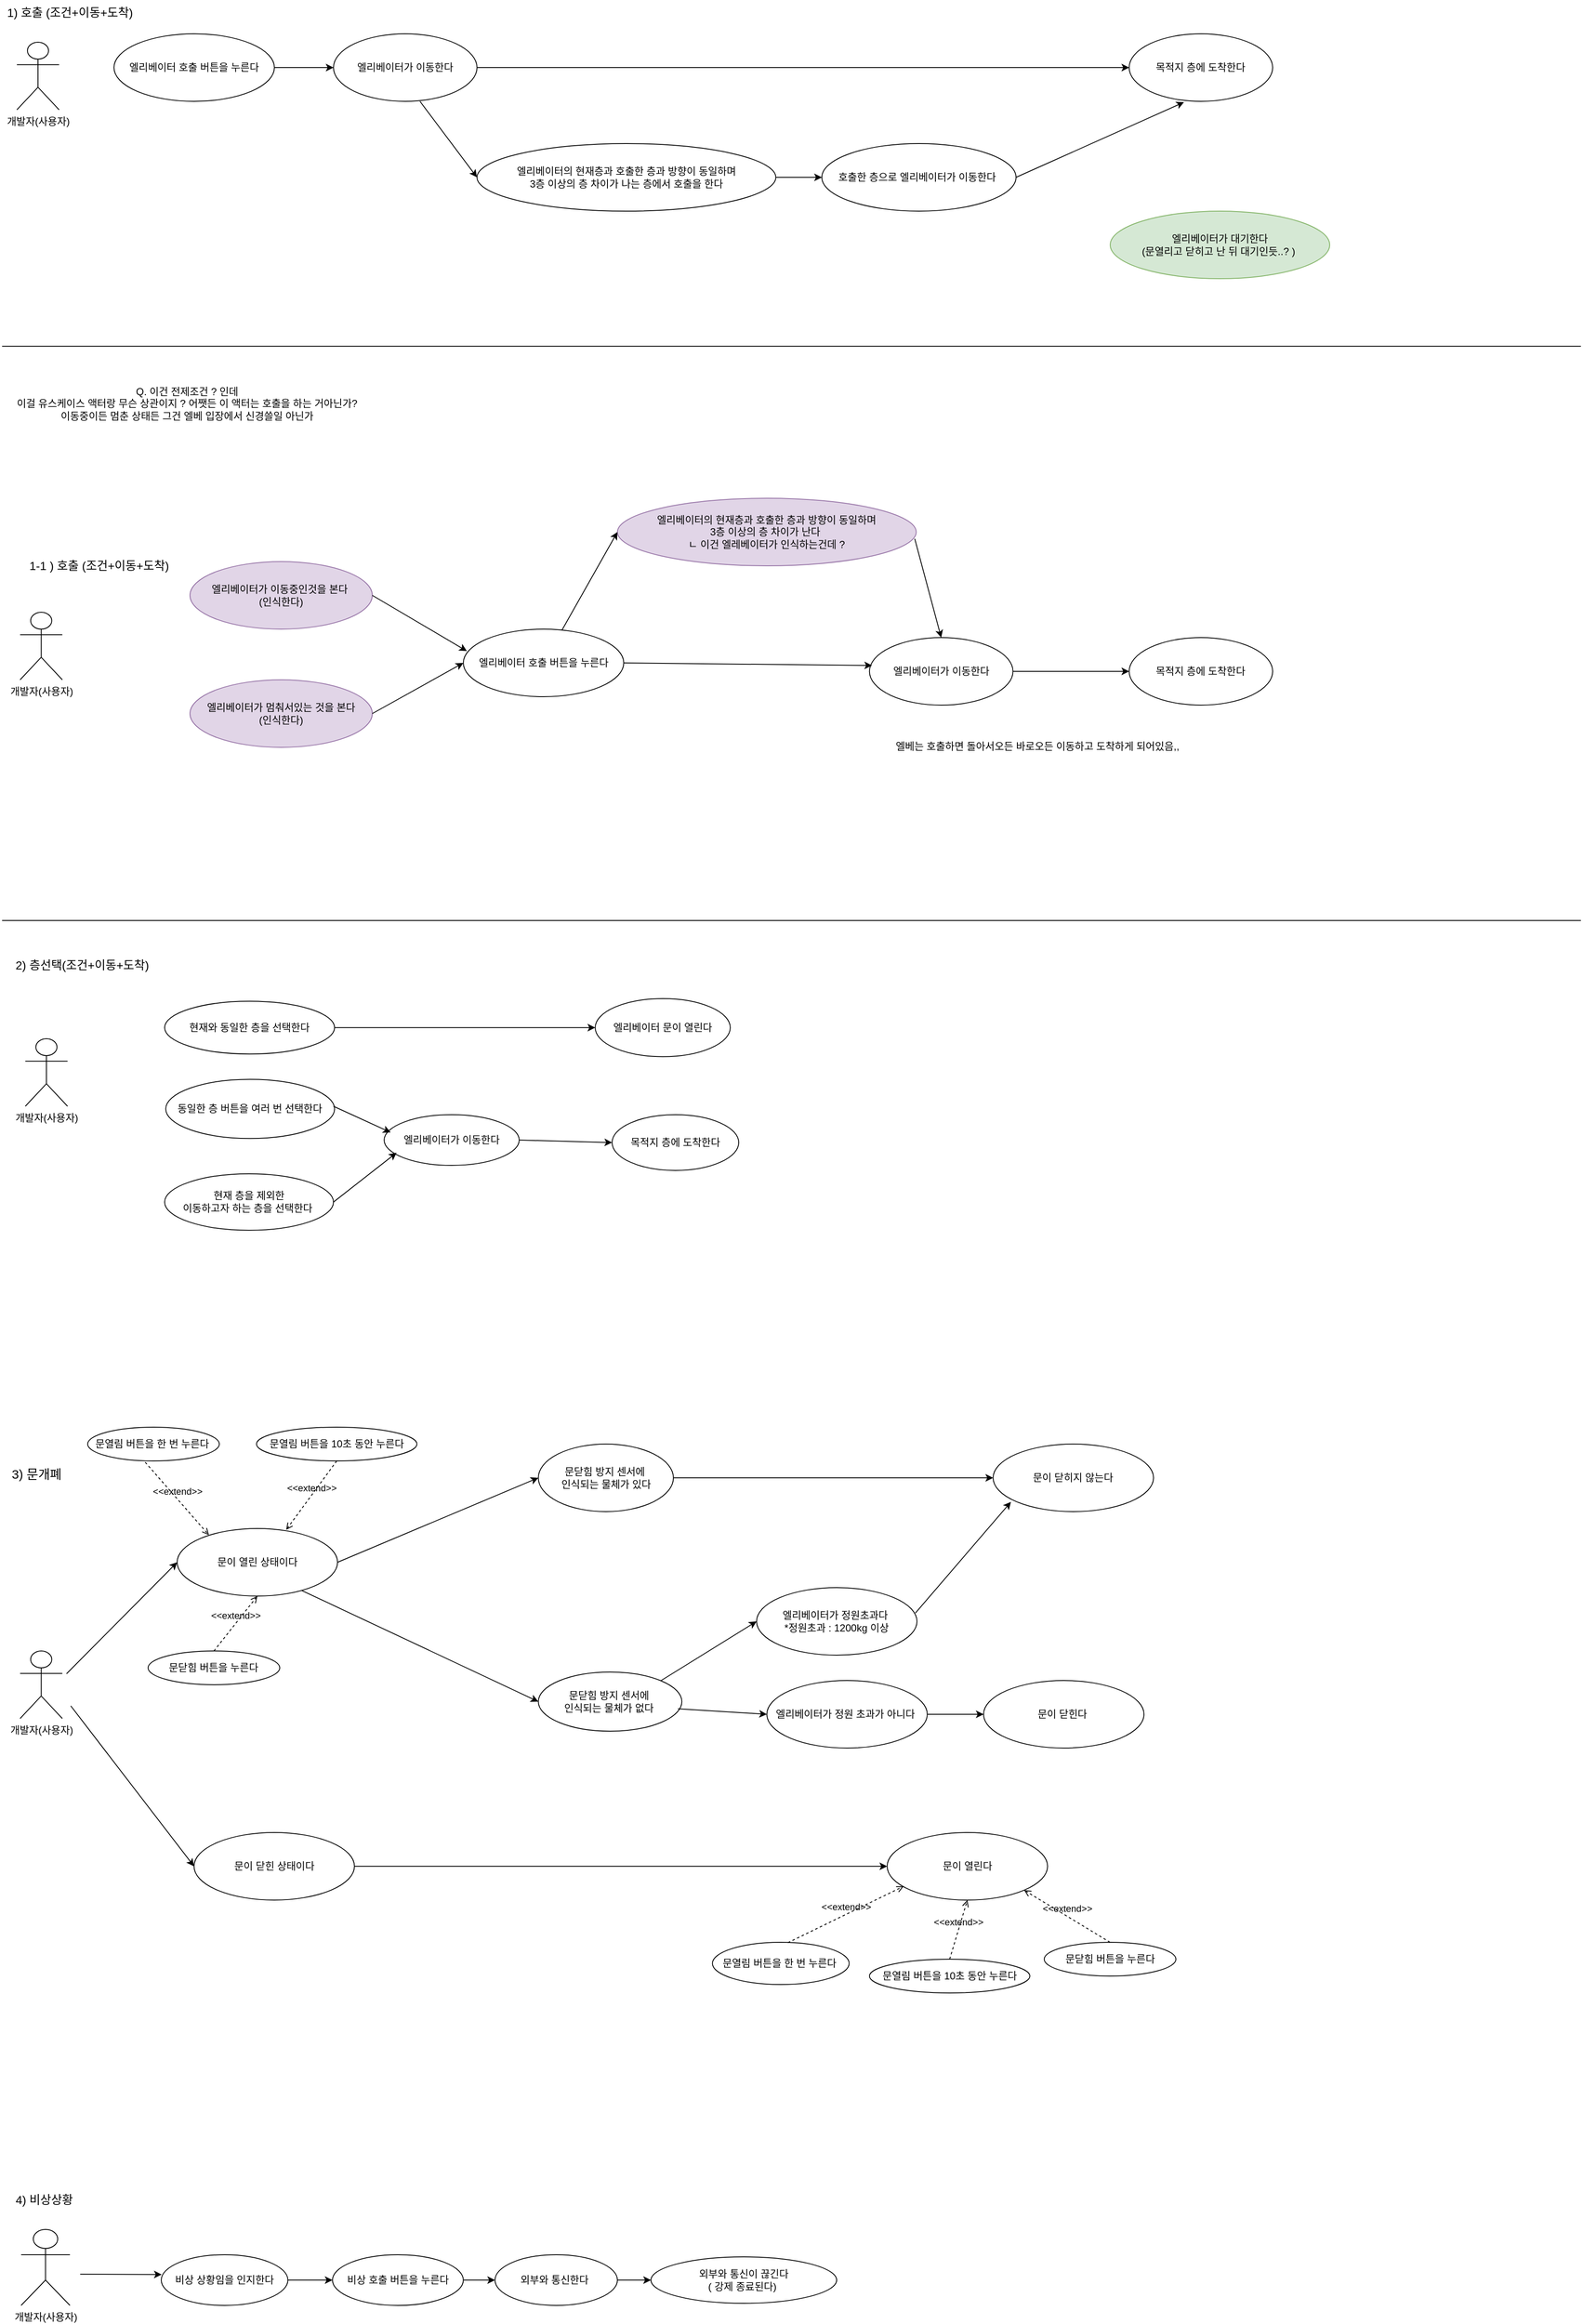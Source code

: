 <mxfile version="22.1.4" type="github" pages="2">
  <diagram name="페이지-1" id="WGsCbrwX18A5P7vnuOGX">
    <mxGraphModel dx="1434" dy="3088" grid="1" gridSize="10" guides="1" tooltips="1" connect="1" arrows="1" fold="1" page="1" pageScale="1" pageWidth="827" pageHeight="1169" math="0" shadow="0">
      <root>
        <mxCell id="0" />
        <mxCell id="1" parent="0" />
        <mxCell id="H05cbDyKLhoiTRfVVWsK-1" value="&lt;font style=&quot;font-size: 14px;&quot;&gt;1) 호출 (조건+이동+도착)&lt;/font&gt;" style="text;html=1;strokeColor=none;fillColor=none;align=center;verticalAlign=middle;whiteSpace=wrap;rounded=0;" parent="1" vertex="1">
          <mxGeometry x="7.5" y="-1810" width="160" height="30" as="geometry" />
        </mxCell>
        <mxCell id="H05cbDyKLhoiTRfVVWsK-2" value="&lt;font style=&quot;font-size: 14px;&quot;&gt;&lt;font style=&quot;&quot;&gt;2) 층선택&lt;/font&gt;(조건+이동&lt;font&gt;+도착&lt;/font&gt;)&lt;/font&gt;" style="text;html=1;strokeColor=none;fillColor=none;align=center;verticalAlign=middle;whiteSpace=wrap;rounded=0;fontColor=#000000;" parent="1" vertex="1">
          <mxGeometry x="5" y="-680" width="195" height="25" as="geometry" />
        </mxCell>
        <mxCell id="H05cbDyKLhoiTRfVVWsK-3" value="&lt;font style=&quot;font-size: 15px;&quot;&gt;3) 문개폐&lt;/font&gt;" style="text;html=1;strokeColor=none;fillColor=none;align=center;verticalAlign=middle;whiteSpace=wrap;rounded=0;" parent="1" vertex="1">
          <mxGeometry x="16.32" y="-90" width="65" height="50" as="geometry" />
        </mxCell>
        <mxCell id="H05cbDyKLhoiTRfVVWsK-4" value="&lt;font style=&quot;font-size: 14px;&quot;&gt;4) 비상상황&lt;/font&gt;" style="text;html=1;strokeColor=none;fillColor=none;align=center;verticalAlign=middle;whiteSpace=wrap;rounded=0;" parent="1" vertex="1">
          <mxGeometry x="16.32" y="780" width="82.5" height="30" as="geometry" />
        </mxCell>
        <mxCell id="H05cbDyKLhoiTRfVVWsK-5" value="개발자(사용자)" style="shape=umlActor;verticalLabelPosition=bottom;verticalAlign=top;html=1;outlineConnect=0;" parent="1" vertex="1">
          <mxGeometry x="25" y="-1760" width="50" height="80" as="geometry" />
        </mxCell>
        <mxCell id="RVkoIpVN_VnyXW2M1HyQ-8" value="" style="edgeStyle=orthogonalEdgeStyle;rounded=0;orthogonalLoop=1;jettySize=auto;html=1;" parent="1" source="H05cbDyKLhoiTRfVVWsK-6" target="H05cbDyKLhoiTRfVVWsK-55" edge="1">
          <mxGeometry relative="1" as="geometry" />
        </mxCell>
        <mxCell id="H05cbDyKLhoiTRfVVWsK-6" value="엘리베이터 호출 버튼을 누른다" style="ellipse;whiteSpace=wrap;html=1;" parent="1" vertex="1">
          <mxGeometry x="140" y="-1770" width="190" height="80" as="geometry" />
        </mxCell>
        <mxCell id="H05cbDyKLhoiTRfVVWsK-7" value="목적지 층에 도착한다" style="ellipse;whiteSpace=wrap;html=1;" parent="1" vertex="1">
          <mxGeometry x="1342.43" y="-1770" width="170" height="80" as="geometry" />
        </mxCell>
        <mxCell id="H05cbDyKLhoiTRfVVWsK-9" value="개발자(사용자)" style="shape=umlActor;verticalLabelPosition=bottom;verticalAlign=top;html=1;outlineConnect=0;" parent="1" vertex="1">
          <mxGeometry x="35" y="-580" width="50" height="80" as="geometry" />
        </mxCell>
        <mxCell id="H05cbDyKLhoiTRfVVWsK-10" value="현재 층을 제외한 &lt;br&gt;이동하고자 하는 층을 선택한다&amp;nbsp;" style="ellipse;whiteSpace=wrap;html=1;" parent="1" vertex="1">
          <mxGeometry x="200" y="-420" width="200" height="66.88" as="geometry" />
        </mxCell>
        <mxCell id="H05cbDyKLhoiTRfVVWsK-11" value="목적지 층에 도착한다" style="ellipse;whiteSpace=wrap;html=1;" parent="1" vertex="1">
          <mxGeometry x="730" y="-490" width="150" height="66" as="geometry" />
        </mxCell>
        <mxCell id="H05cbDyKLhoiTRfVVWsK-13" value="현재와 동일한 층을 선택한다" style="ellipse;whiteSpace=wrap;html=1;" parent="1" vertex="1">
          <mxGeometry x="200" y="-624.37" width="201.32" height="62.5" as="geometry" />
        </mxCell>
        <mxCell id="H05cbDyKLhoiTRfVVWsK-14" value="동일한 층 버튼을 여러 번 선택한다" style="ellipse;whiteSpace=wrap;html=1;" parent="1" vertex="1">
          <mxGeometry x="201.32" y="-531.87" width="200" height="70" as="geometry" />
        </mxCell>
        <mxCell id="H05cbDyKLhoiTRfVVWsK-15" value="개발자(사용자)" style="shape=umlActor;verticalLabelPosition=bottom;verticalAlign=top;html=1;outlineConnect=0;" parent="1" vertex="1">
          <mxGeometry x="28.82" y="145" width="50" height="80" as="geometry" />
        </mxCell>
        <mxCell id="H05cbDyKLhoiTRfVVWsK-16" value="문이 열린 상태이다" style="ellipse;whiteSpace=wrap;html=1;" parent="1" vertex="1">
          <mxGeometry x="214.82" width="190" height="80" as="geometry" />
        </mxCell>
        <mxCell id="H05cbDyKLhoiTRfVVWsK-17" value="문이 닫힌 상태이다" style="ellipse;whiteSpace=wrap;html=1;" parent="1" vertex="1">
          <mxGeometry x="234.82" y="360" width="190" height="80" as="geometry" />
        </mxCell>
        <mxCell id="H05cbDyKLhoiTRfVVWsK-18" value="문열림 버튼을 한 번 누른다&amp;nbsp;" style="ellipse;whiteSpace=wrap;html=1;" parent="1" vertex="1">
          <mxGeometry x="108.82" y="-120" width="156" height="40" as="geometry" />
        </mxCell>
        <mxCell id="H05cbDyKLhoiTRfVVWsK-19" value="문이 열린다" style="ellipse;whiteSpace=wrap;html=1;" parent="1" vertex="1">
          <mxGeometry x="1055.82" y="360" width="190" height="80" as="geometry" />
        </mxCell>
        <mxCell id="H05cbDyKLhoiTRfVVWsK-20" value="문열림 버튼을 10초 동안 누른다" style="ellipse;whiteSpace=wrap;html=1;" parent="1" vertex="1">
          <mxGeometry x="308.82" y="-120" width="190" height="40" as="geometry" />
        </mxCell>
        <mxCell id="H05cbDyKLhoiTRfVVWsK-21" value="문닫힘 버튼을 누른다" style="ellipse;whiteSpace=wrap;html=1;" parent="1" vertex="1">
          <mxGeometry x="180.39" y="145" width="156" height="40" as="geometry" />
        </mxCell>
        <mxCell id="H05cbDyKLhoiTRfVVWsK-22" value="문이 닫힌다&amp;nbsp;" style="ellipse;whiteSpace=wrap;html=1;" parent="1" vertex="1">
          <mxGeometry x="1170.0" y="180" width="190" height="80" as="geometry" />
        </mxCell>
        <mxCell id="H05cbDyKLhoiTRfVVWsK-23" value="개발자(사용자)" style="shape=umlActor;verticalLabelPosition=bottom;verticalAlign=top;html=1;outlineConnect=0;" parent="1" vertex="1">
          <mxGeometry x="30" y="830" width="57.82" height="90" as="geometry" />
        </mxCell>
        <mxCell id="RVkoIpVN_VnyXW2M1HyQ-30" value="" style="edgeStyle=orthogonalEdgeStyle;rounded=0;orthogonalLoop=1;jettySize=auto;html=1;" parent="1" source="H05cbDyKLhoiTRfVVWsK-24" target="H05cbDyKLhoiTRfVVWsK-27" edge="1">
          <mxGeometry relative="1" as="geometry" />
        </mxCell>
        <mxCell id="H05cbDyKLhoiTRfVVWsK-24" value="비상 호출 버튼을 누른다" style="ellipse;whiteSpace=wrap;html=1;" parent="1" vertex="1">
          <mxGeometry x="398.82" y="860" width="155" height="60" as="geometry" />
        </mxCell>
        <mxCell id="RVkoIpVN_VnyXW2M1HyQ-29" value="" style="edgeStyle=orthogonalEdgeStyle;rounded=0;orthogonalLoop=1;jettySize=auto;html=1;" parent="1" source="H05cbDyKLhoiTRfVVWsK-25" target="H05cbDyKLhoiTRfVVWsK-24" edge="1">
          <mxGeometry relative="1" as="geometry" />
        </mxCell>
        <mxCell id="H05cbDyKLhoiTRfVVWsK-25" value="비상 상황임을 인지한다" style="ellipse;whiteSpace=wrap;html=1;" parent="1" vertex="1">
          <mxGeometry x="196" y="860" width="150" height="60" as="geometry" />
        </mxCell>
        <mxCell id="RVkoIpVN_VnyXW2M1HyQ-31" value="" style="edgeStyle=orthogonalEdgeStyle;rounded=0;orthogonalLoop=1;jettySize=auto;html=1;" parent="1" source="H05cbDyKLhoiTRfVVWsK-27" target="H05cbDyKLhoiTRfVVWsK-28" edge="1">
          <mxGeometry relative="1" as="geometry" />
        </mxCell>
        <mxCell id="H05cbDyKLhoiTRfVVWsK-27" value="외부와 통신한다&amp;nbsp;" style="ellipse;whiteSpace=wrap;html=1;" parent="1" vertex="1">
          <mxGeometry x="591.32" y="860" width="145" height="60" as="geometry" />
        </mxCell>
        <mxCell id="H05cbDyKLhoiTRfVVWsK-28" value="외부와 통신이 끊긴다&lt;br&gt;( 강제 종료된다)&amp;nbsp;" style="ellipse;whiteSpace=wrap;html=1;" parent="1" vertex="1">
          <mxGeometry x="776.02" y="862.5" width="220" height="55" as="geometry" />
        </mxCell>
        <mxCell id="H05cbDyKLhoiTRfVVWsK-31" value="엘리베이터가 정원 초과가 아니다&amp;nbsp;" style="ellipse;whiteSpace=wrap;html=1;" parent="1" vertex="1">
          <mxGeometry x="913.32" y="180" width="190" height="80" as="geometry" />
        </mxCell>
        <mxCell id="H05cbDyKLhoiTRfVVWsK-32" value="엘리베이터가 정원초과다&amp;nbsp;&lt;br&gt;*정원초과 : 1200kg 이상" style="ellipse;whiteSpace=wrap;html=1;" parent="1" vertex="1">
          <mxGeometry x="901.14" y="70" width="190" height="80" as="geometry" />
        </mxCell>
        <mxCell id="H05cbDyKLhoiTRfVVWsK-33" value="문닫힘 방지 센서에&amp;nbsp;&lt;br&gt;인식되는 물체가 있다" style="ellipse;whiteSpace=wrap;html=1;" parent="1" vertex="1">
          <mxGeometry x="642.64" y="-100" width="160" height="80" as="geometry" />
        </mxCell>
        <mxCell id="H05cbDyKLhoiTRfVVWsK-34" value="문닫힘 방지 센서에&amp;nbsp;&lt;br&gt;인식되는 물체가 없다&amp;nbsp;" style="ellipse;whiteSpace=wrap;html=1;" parent="1" vertex="1">
          <mxGeometry x="642.64" y="170" width="170" height="70" as="geometry" />
        </mxCell>
        <mxCell id="H05cbDyKLhoiTRfVVWsK-36" value="" style="endArrow=classic;html=1;rounded=0;entryX=0;entryY=0.5;entryDx=0;entryDy=0;exitX=0.778;exitY=0.919;exitDx=0;exitDy=0;exitPerimeter=0;" parent="1" source="H05cbDyKLhoiTRfVVWsK-16" target="H05cbDyKLhoiTRfVVWsK-34" edge="1">
          <mxGeometry width="50" height="50" relative="1" as="geometry">
            <mxPoint x="354.82" y="50" as="sourcePoint" />
            <mxPoint x="508.82" y="130" as="targetPoint" />
          </mxGeometry>
        </mxCell>
        <mxCell id="H05cbDyKLhoiTRfVVWsK-37" value="문이 닫히지 않는다" style="ellipse;whiteSpace=wrap;html=1;" parent="1" vertex="1">
          <mxGeometry x="1181.32" y="-100" width="190" height="80" as="geometry" />
        </mxCell>
        <mxCell id="H05cbDyKLhoiTRfVVWsK-38" value="" style="endArrow=classic;html=1;rounded=0;exitX=1;exitY=0.5;exitDx=0;exitDy=0;" parent="1" source="H05cbDyKLhoiTRfVVWsK-33" target="H05cbDyKLhoiTRfVVWsK-37" edge="1">
          <mxGeometry width="50" height="50" relative="1" as="geometry">
            <mxPoint x="800.14" y="-60" as="sourcePoint" />
            <mxPoint x="1107.14" y="-22" as="targetPoint" />
          </mxGeometry>
        </mxCell>
        <mxCell id="H05cbDyKLhoiTRfVVWsK-39" value="" style="endArrow=classic;html=1;rounded=0;entryX=0;entryY=0.5;entryDx=0;entryDy=0;exitX=0.973;exitY=0.621;exitDx=0;exitDy=0;exitPerimeter=0;" parent="1" source="H05cbDyKLhoiTRfVVWsK-34" target="H05cbDyKLhoiTRfVVWsK-31" edge="1">
          <mxGeometry width="50" height="50" relative="1" as="geometry">
            <mxPoint x="825.14" y="212" as="sourcePoint" />
            <mxPoint x="979.14" y="200" as="targetPoint" />
          </mxGeometry>
        </mxCell>
        <mxCell id="H05cbDyKLhoiTRfVVWsK-40" value="" style="endArrow=classic;html=1;rounded=0;exitX=1;exitY=0.5;exitDx=0;exitDy=0;" parent="1" source="H05cbDyKLhoiTRfVVWsK-31" target="H05cbDyKLhoiTRfVVWsK-22" edge="1">
          <mxGeometry width="50" height="50" relative="1" as="geometry">
            <mxPoint x="953.14" y="90" as="sourcePoint" />
            <mxPoint x="1195.14" y="220" as="targetPoint" />
          </mxGeometry>
        </mxCell>
        <mxCell id="H05cbDyKLhoiTRfVVWsK-41" value="" style="endArrow=classic;html=1;rounded=0;entryX=0;entryY=0.5;entryDx=0;entryDy=0;exitX=1;exitY=0;exitDx=0;exitDy=0;" parent="1" source="H05cbDyKLhoiTRfVVWsK-34" target="H05cbDyKLhoiTRfVVWsK-32" edge="1">
          <mxGeometry width="50" height="50" relative="1" as="geometry">
            <mxPoint x="835.14" y="222" as="sourcePoint" />
            <mxPoint x="935.14" y="220" as="targetPoint" />
          </mxGeometry>
        </mxCell>
        <mxCell id="H05cbDyKLhoiTRfVVWsK-42" value="" style="endArrow=classic;html=1;rounded=0;entryX=0.111;entryY=0.856;entryDx=0;entryDy=0;entryPerimeter=0;exitX=0.99;exitY=0.377;exitDx=0;exitDy=0;exitPerimeter=0;" parent="1" source="H05cbDyKLhoiTRfVVWsK-32" target="H05cbDyKLhoiTRfVVWsK-37" edge="1">
          <mxGeometry width="50" height="50" relative="1" as="geometry">
            <mxPoint x="1085.14" y="110" as="sourcePoint" />
            <mxPoint x="1195.14" y="40" as="targetPoint" />
          </mxGeometry>
        </mxCell>
        <mxCell id="H05cbDyKLhoiTRfVVWsK-44" value="" style="endArrow=classic;html=1;rounded=0;exitX=1;exitY=0.5;exitDx=0;exitDy=0;entryX=0;entryY=0.5;entryDx=0;entryDy=0;" parent="1" source="H05cbDyKLhoiTRfVVWsK-16" target="H05cbDyKLhoiTRfVVWsK-33" edge="1">
          <mxGeometry width="50" height="50" relative="1" as="geometry">
            <mxPoint x="680" y="4.32" as="sourcePoint" />
            <mxPoint x="801.56" y="-50" as="targetPoint" />
          </mxGeometry>
        </mxCell>
        <mxCell id="H05cbDyKLhoiTRfVVWsK-46" value="" style="endArrow=classic;html=1;rounded=0;exitX=1;exitY=0.5;exitDx=0;exitDy=0;entryX=0;entryY=0.5;entryDx=0;entryDy=0;" parent="1" source="H05cbDyKLhoiTRfVVWsK-17" target="H05cbDyKLhoiTRfVVWsK-19" edge="1">
          <mxGeometry width="50" height="50" relative="1" as="geometry">
            <mxPoint x="399.82" y="404" as="sourcePoint" />
            <mxPoint x="796.82" y="436" as="targetPoint" />
          </mxGeometry>
        </mxCell>
        <mxCell id="H05cbDyKLhoiTRfVVWsK-47" value="문열림 버튼을 한 번 누른다&amp;nbsp;" style="ellipse;whiteSpace=wrap;html=1;" parent="1" vertex="1">
          <mxGeometry x="848.82" y="490" width="162" height="50" as="geometry" />
        </mxCell>
        <mxCell id="H05cbDyKLhoiTRfVVWsK-48" value="문열림 버튼을 10초 동안 누른다" style="ellipse;whiteSpace=wrap;html=1;" parent="1" vertex="1">
          <mxGeometry x="1034.84" y="510" width="190" height="40" as="geometry" />
        </mxCell>
        <mxCell id="H05cbDyKLhoiTRfVVWsK-49" value="문닫힘 버튼을 누른다" style="ellipse;whiteSpace=wrap;html=1;" parent="1" vertex="1">
          <mxGeometry x="1241.84" y="490" width="156" height="40" as="geometry" />
        </mxCell>
        <mxCell id="H05cbDyKLhoiTRfVVWsK-50" value="" style="endArrow=classic;html=1;rounded=0;exitX=0.954;exitY=0.304;exitDx=0;exitDy=0;entryX=0;entryY=0.5;entryDx=0;entryDy=0;exitPerimeter=0;" parent="1" target="H05cbDyKLhoiTRfVVWsK-16" edge="1">
          <mxGeometry width="50" height="50" relative="1" as="geometry">
            <mxPoint x="83.82" y="172" as="sourcePoint" />
            <mxPoint x="205.82" y="118" as="targetPoint" />
          </mxGeometry>
        </mxCell>
        <mxCell id="H05cbDyKLhoiTRfVVWsK-51" value="" style="endArrow=classic;html=1;rounded=0;entryX=0;entryY=0.5;entryDx=0;entryDy=0;" parent="1" target="H05cbDyKLhoiTRfVVWsK-17" edge="1">
          <mxGeometry width="50" height="50" relative="1" as="geometry">
            <mxPoint x="88.82" y="210" as="sourcePoint" />
            <mxPoint x="224.82" y="50" as="targetPoint" />
          </mxGeometry>
        </mxCell>
        <mxCell id="H05cbDyKLhoiTRfVVWsK-53" value="엘리베이터가 이동한다" style="ellipse;whiteSpace=wrap;html=1;" parent="1" vertex="1">
          <mxGeometry x="460.0" y="-490" width="160" height="60" as="geometry" />
        </mxCell>
        <mxCell id="H05cbDyKLhoiTRfVVWsK-55" value="엘리베이터가 이동한다" style="ellipse;whiteSpace=wrap;html=1;" parent="1" vertex="1">
          <mxGeometry x="400.0" y="-1770" width="170" height="80" as="geometry" />
        </mxCell>
        <mxCell id="RVkoIpVN_VnyXW2M1HyQ-12" value="" style="edgeStyle=orthogonalEdgeStyle;rounded=0;orthogonalLoop=1;jettySize=auto;html=1;" parent="1" source="RVkoIpVN_VnyXW2M1HyQ-2" target="RVkoIpVN_VnyXW2M1HyQ-3" edge="1">
          <mxGeometry relative="1" as="geometry" />
        </mxCell>
        <mxCell id="RVkoIpVN_VnyXW2M1HyQ-2" value="엘리베이터의 현재층과 호출한 층과 방향이 동일하며 &lt;br&gt;3층 이상의 층 차이가 나는 층에서 호출을 한다" style="ellipse;whiteSpace=wrap;html=1;" parent="1" vertex="1">
          <mxGeometry x="570" y="-1640" width="353.93" height="80" as="geometry" />
        </mxCell>
        <mxCell id="RVkoIpVN_VnyXW2M1HyQ-3" value="호출한 층으로 엘리베이터가 이동한다&amp;nbsp;" style="ellipse;whiteSpace=wrap;html=1;" parent="1" vertex="1">
          <mxGeometry x="978.45" y="-1640" width="230" height="80" as="geometry" />
        </mxCell>
        <mxCell id="RVkoIpVN_VnyXW2M1HyQ-9" value="" style="edgeStyle=orthogonalEdgeStyle;rounded=0;orthogonalLoop=1;jettySize=auto;html=1;entryX=0;entryY=0.5;entryDx=0;entryDy=0;exitX=1;exitY=0.5;exitDx=0;exitDy=0;" parent="1" source="H05cbDyKLhoiTRfVVWsK-55" target="H05cbDyKLhoiTRfVVWsK-7" edge="1">
          <mxGeometry relative="1" as="geometry">
            <mxPoint x="582.43" y="-1730" as="sourcePoint" />
            <mxPoint x="640" y="-1730.5" as="targetPoint" />
          </mxGeometry>
        </mxCell>
        <mxCell id="RVkoIpVN_VnyXW2M1HyQ-11" value="" style="endArrow=classic;html=1;rounded=0;entryX=0;entryY=0.5;entryDx=0;entryDy=0;" parent="1" target="RVkoIpVN_VnyXW2M1HyQ-2" edge="1">
          <mxGeometry width="50" height="50" relative="1" as="geometry">
            <mxPoint x="502.43" y="-1690" as="sourcePoint" />
            <mxPoint x="570" y="-1630" as="targetPoint" />
          </mxGeometry>
        </mxCell>
        <mxCell id="RVkoIpVN_VnyXW2M1HyQ-13" value="" style="endArrow=classic;html=1;rounded=0;entryX=0.382;entryY=1.013;entryDx=0;entryDy=0;entryPerimeter=0;" parent="1" target="H05cbDyKLhoiTRfVVWsK-7" edge="1">
          <mxGeometry width="50" height="50" relative="1" as="geometry">
            <mxPoint x="1208.45" y="-1600" as="sourcePoint" />
            <mxPoint x="1258.45" y="-1650" as="targetPoint" />
          </mxGeometry>
        </mxCell>
        <mxCell id="RVkoIpVN_VnyXW2M1HyQ-14" value="엘리베이터 문이 열린다" style="ellipse;whiteSpace=wrap;html=1;" parent="1" vertex="1">
          <mxGeometry x="710" y="-627.49" width="160" height="68.75" as="geometry" />
        </mxCell>
        <mxCell id="RVkoIpVN_VnyXW2M1HyQ-15" value="" style="endArrow=classic;html=1;rounded=0;entryX=0;entryY=0.5;entryDx=0;entryDy=0;exitX=1;exitY=0.5;exitDx=0;exitDy=0;" parent="1" source="H05cbDyKLhoiTRfVVWsK-13" target="RVkoIpVN_VnyXW2M1HyQ-14" edge="1">
          <mxGeometry width="50" height="50" relative="1" as="geometry">
            <mxPoint x="470" y="-590" as="sourcePoint" />
            <mxPoint x="520" y="-640" as="targetPoint" />
          </mxGeometry>
        </mxCell>
        <mxCell id="RVkoIpVN_VnyXW2M1HyQ-22" value="" style="endArrow=classic;html=1;rounded=0;entryX=0.048;entryY=0.35;entryDx=0;entryDy=0;entryPerimeter=0;" parent="1" target="H05cbDyKLhoiTRfVVWsK-53" edge="1">
          <mxGeometry width="50" height="50" relative="1" as="geometry">
            <mxPoint x="400" y="-500" as="sourcePoint" />
            <mxPoint x="524.32" y="-416" as="targetPoint" />
          </mxGeometry>
        </mxCell>
        <mxCell id="RVkoIpVN_VnyXW2M1HyQ-23" value="" style="endArrow=classic;html=1;rounded=0;entryX=0.092;entryY=0.75;entryDx=0;entryDy=0;exitX=1;exitY=0.5;exitDx=0;exitDy=0;entryPerimeter=0;" parent="1" source="H05cbDyKLhoiTRfVVWsK-10" target="H05cbDyKLhoiTRfVVWsK-53" edge="1">
          <mxGeometry width="50" height="50" relative="1" as="geometry">
            <mxPoint x="491.32" y="-290" as="sourcePoint" />
            <mxPoint x="582.32" y="-250" as="targetPoint" />
          </mxGeometry>
        </mxCell>
        <mxCell id="RVkoIpVN_VnyXW2M1HyQ-24" value="엘리베이터가 대기한다&lt;br&gt;(문열리고 닫히고 난 뒤 대기인듯..? )&amp;nbsp;" style="ellipse;whiteSpace=wrap;html=1;fillColor=#d5e8d4;strokeColor=#82b366;" parent="1" vertex="1">
          <mxGeometry x="1320.0" y="-1560" width="260" height="80" as="geometry" />
        </mxCell>
        <mxCell id="RVkoIpVN_VnyXW2M1HyQ-28" value="" style="endArrow=classic;html=1;rounded=0;exitX=1;exitY=0.5;exitDx=0;exitDy=0;entryX=0;entryY=0.5;entryDx=0;entryDy=0;" parent="1" source="H05cbDyKLhoiTRfVVWsK-53" target="H05cbDyKLhoiTRfVVWsK-11" edge="1">
          <mxGeometry width="50" height="50" relative="1" as="geometry">
            <mxPoint x="980" y="-420" as="sourcePoint" />
            <mxPoint x="1030" y="-470" as="targetPoint" />
          </mxGeometry>
        </mxCell>
        <mxCell id="RVkoIpVN_VnyXW2M1HyQ-32" value="&amp;lt;&amp;lt;extend&amp;gt;&amp;gt;" style="html=1;verticalAlign=bottom;labelBackgroundColor=none;endArrow=open;endFill=0;dashed=1;rounded=0;entryX=0.102;entryY=0.797;entryDx=0;entryDy=0;entryPerimeter=0;exitX=0.552;exitY=0.009;exitDx=0;exitDy=0;exitPerimeter=0;" parent="1" source="H05cbDyKLhoiTRfVVWsK-47" target="H05cbDyKLhoiTRfVVWsK-19" edge="1">
          <mxGeometry width="160" relative="1" as="geometry">
            <mxPoint x="910.14" y="498.89" as="sourcePoint" />
            <mxPoint x="1070.14" y="498.89" as="targetPoint" />
          </mxGeometry>
        </mxCell>
        <mxCell id="RVkoIpVN_VnyXW2M1HyQ-33" value="&amp;lt;&amp;lt;extend&amp;gt;&amp;gt;" style="html=1;verticalAlign=bottom;labelBackgroundColor=none;endArrow=open;endFill=0;dashed=1;rounded=0;entryX=0.5;entryY=1;entryDx=0;entryDy=0;exitX=0.5;exitY=0;exitDx=0;exitDy=0;" parent="1" source="H05cbDyKLhoiTRfVVWsK-48" target="H05cbDyKLhoiTRfVVWsK-19" edge="1">
          <mxGeometry width="160" relative="1" as="geometry">
            <mxPoint x="920.14" y="508.89" as="sourcePoint" />
            <mxPoint x="1084.82" y="434" as="targetPoint" />
          </mxGeometry>
        </mxCell>
        <mxCell id="RVkoIpVN_VnyXW2M1HyQ-34" value="&amp;lt;&amp;lt;extend&amp;gt;&amp;gt;" style="html=1;verticalAlign=bottom;labelBackgroundColor=none;endArrow=open;endFill=0;dashed=1;rounded=0;entryX=1;entryY=1;entryDx=0;entryDy=0;exitX=0.5;exitY=0;exitDx=0;exitDy=0;" parent="1" source="H05cbDyKLhoiTRfVVWsK-49" target="H05cbDyKLhoiTRfVVWsK-19" edge="1">
          <mxGeometry width="160" relative="1" as="geometry">
            <mxPoint x="1139.82" y="520" as="sourcePoint" />
            <mxPoint x="1160.82" y="450" as="targetPoint" />
          </mxGeometry>
        </mxCell>
        <mxCell id="RVkoIpVN_VnyXW2M1HyQ-35" value="&amp;lt;&amp;lt;extend&amp;gt;&amp;gt;" style="html=1;verticalAlign=bottom;labelBackgroundColor=none;endArrow=open;endFill=0;dashed=1;rounded=0;exitX=0.5;exitY=0;exitDx=0;exitDy=0;entryX=0.5;entryY=1;entryDx=0;entryDy=0;" parent="1" source="H05cbDyKLhoiTRfVVWsK-21" target="H05cbDyKLhoiTRfVVWsK-16" edge="1">
          <mxGeometry width="160" relative="1" as="geometry">
            <mxPoint x="278.82" y="145" as="sourcePoint" />
            <mxPoint x="288.82" y="70" as="targetPoint" />
          </mxGeometry>
        </mxCell>
        <mxCell id="RVkoIpVN_VnyXW2M1HyQ-36" value="&amp;lt;&amp;lt;extend&amp;gt;&amp;gt;" style="html=1;verticalAlign=bottom;labelBackgroundColor=none;endArrow=open;endFill=0;dashed=1;rounded=0;exitX=0.437;exitY=1.039;exitDx=0;exitDy=0;entryX=0.198;entryY=0.097;entryDx=0;entryDy=0;entryPerimeter=0;exitPerimeter=0;" parent="1" source="H05cbDyKLhoiTRfVVWsK-18" target="H05cbDyKLhoiTRfVVWsK-16" edge="1">
          <mxGeometry width="160" relative="1" as="geometry">
            <mxPoint x="183.89" y="-70" as="sourcePoint" />
            <mxPoint x="234.89" y="-135" as="targetPoint" />
          </mxGeometry>
        </mxCell>
        <mxCell id="RVkoIpVN_VnyXW2M1HyQ-38" value="&amp;lt;&amp;lt;extend&amp;gt;&amp;gt;" style="html=1;verticalAlign=bottom;labelBackgroundColor=none;endArrow=open;endFill=0;dashed=1;rounded=0;exitX=0.5;exitY=1;exitDx=0;exitDy=0;entryX=0.68;entryY=0.019;entryDx=0;entryDy=0;entryPerimeter=0;" parent="1" source="H05cbDyKLhoiTRfVVWsK-20" target="H05cbDyKLhoiTRfVVWsK-16" edge="1">
          <mxGeometry width="160" relative="1" as="geometry">
            <mxPoint x="186.82" y="-68" as="sourcePoint" />
            <mxPoint x="262.82" y="18" as="targetPoint" />
          </mxGeometry>
        </mxCell>
        <mxCell id="jT8d5296yMgW1fG6DsSp-1" value="" style="endArrow=classic;html=1;rounded=0;entryX=0.003;entryY=0.39;entryDx=0;entryDy=0;entryPerimeter=0;" parent="1" target="H05cbDyKLhoiTRfVVWsK-25" edge="1">
          <mxGeometry width="50" height="50" relative="1" as="geometry">
            <mxPoint x="100" y="883" as="sourcePoint" />
            <mxPoint x="150" y="830" as="targetPoint" />
            <Array as="points" />
          </mxGeometry>
        </mxCell>
        <mxCell id="8AX5l0BeDqEQThqXw-wh-3" value="&lt;div style=&quot;text-align: center;&quot;&gt;Q. 이건 전제조건 ? 인데&amp;nbsp;&lt;/div&gt;&lt;div style=&quot;text-align: center;&quot;&gt;이걸 유스케이스 액터랑 무슨 상관이지 ? 어쨋든 이 액터는 호출을 하는 거아닌가?&amp;nbsp;&lt;/div&gt;&lt;div style=&quot;text-align: center;&quot;&gt;이동중이든 멈춘 상태든 그건 엘베 입장에서 신경쓸일 아닌가&amp;nbsp;&lt;/div&gt;" style="text;whiteSpace=wrap;html=1;" parent="1" vertex="1">
          <mxGeometry x="22.64" y="-1360" width="620" height="40" as="geometry" />
        </mxCell>
        <mxCell id="8AX5l0BeDqEQThqXw-wh-25" value="엘리베이터 호출 버튼을 누른다" style="ellipse;whiteSpace=wrap;html=1;" parent="1" vertex="1">
          <mxGeometry x="553.82" y="-1065" width="190" height="80" as="geometry" />
        </mxCell>
        <mxCell id="8AX5l0BeDqEQThqXw-wh-26" value="목적지 층에 도착한다" style="ellipse;whiteSpace=wrap;html=1;" parent="1" vertex="1">
          <mxGeometry x="1342.43" y="-1055" width="170" height="80" as="geometry" />
        </mxCell>
        <mxCell id="8AX5l0BeDqEQThqXw-wh-27" value="엘리베이터가 이동한다" style="ellipse;whiteSpace=wrap;html=1;" parent="1" vertex="1">
          <mxGeometry x="1034.84" y="-1055" width="170" height="80" as="geometry" />
        </mxCell>
        <mxCell id="8AX5l0BeDqEQThqXw-wh-28" value="" style="edgeStyle=orthogonalEdgeStyle;rounded=0;orthogonalLoop=1;jettySize=auto;html=1;entryX=0;entryY=0.5;entryDx=0;entryDy=0;exitX=1;exitY=0.5;exitDx=0;exitDy=0;" parent="1" source="8AX5l0BeDqEQThqXw-wh-27" target="8AX5l0BeDqEQThqXw-wh-26" edge="1">
          <mxGeometry relative="1" as="geometry">
            <mxPoint x="1261.93" y="-1025" as="sourcePoint" />
            <mxPoint x="1319.5" y="-1025.5" as="targetPoint" />
          </mxGeometry>
        </mxCell>
        <mxCell id="8AX5l0BeDqEQThqXw-wh-29" value="엘리베이터가 이동중인것을 본다&amp;nbsp;&lt;br&gt;(인식한다)" style="ellipse;whiteSpace=wrap;html=1;fillColor=#e1d5e7;strokeColor=#9673a6;" parent="1" vertex="1">
          <mxGeometry x="230" y="-1145" width="216" height="80" as="geometry" />
        </mxCell>
        <mxCell id="8AX5l0BeDqEQThqXw-wh-30" value="엘리베이터가 멈춰서있는 것을 본다&lt;br&gt;(인식한다)" style="ellipse;whiteSpace=wrap;html=1;fillColor=#e1d5e7;strokeColor=#9673a6;" parent="1" vertex="1">
          <mxGeometry x="230" y="-1005" width="216" height="80" as="geometry" />
        </mxCell>
        <mxCell id="8AX5l0BeDqEQThqXw-wh-32" value="엘리베이터의 현재층과 호출한 층과 방향이 동일하며 &lt;br&gt;3층 이상의 층 차이가 난다&amp;nbsp;&lt;br&gt;ㄴ 이건 엘레베이터가 인식하는건데 ?" style="ellipse;whiteSpace=wrap;html=1;fillColor=#e1d5e7;strokeColor=#9673a6;" parent="1" vertex="1">
          <mxGeometry x="736.32" y="-1220" width="353.93" height="80" as="geometry" />
        </mxCell>
        <mxCell id="8AX5l0BeDqEQThqXw-wh-33" value="" style="endArrow=classic;html=1;rounded=0;exitX=1;exitY=0.5;exitDx=0;exitDy=0;entryX=0;entryY=0.5;entryDx=0;entryDy=0;" parent="1" source="8AX5l0BeDqEQThqXw-wh-30" target="8AX5l0BeDqEQThqXw-wh-25" edge="1">
          <mxGeometry width="50" height="50" relative="1" as="geometry">
            <mxPoint x="520" y="-975" as="sourcePoint" />
            <mxPoint x="570" y="-1025" as="targetPoint" />
          </mxGeometry>
        </mxCell>
        <mxCell id="8AX5l0BeDqEQThqXw-wh-34" value="" style="endArrow=classic;html=1;rounded=0;entryX=0.018;entryY=0.413;entryDx=0;entryDy=0;entryPerimeter=0;exitX=1;exitY=0.5;exitDx=0;exitDy=0;" parent="1" source="8AX5l0BeDqEQThqXw-wh-25" target="8AX5l0BeDqEQThqXw-wh-27" edge="1">
          <mxGeometry width="50" height="50" relative="1" as="geometry">
            <mxPoint x="740" y="-1025" as="sourcePoint" />
            <mxPoint x="793.82" y="-1075" as="targetPoint" />
          </mxGeometry>
        </mxCell>
        <mxCell id="8AX5l0BeDqEQThqXw-wh-35" value="" style="endArrow=classic;html=1;rounded=0;entryX=0.022;entryY=0.325;entryDx=0;entryDy=0;exitX=1;exitY=0.5;exitDx=0;exitDy=0;entryPerimeter=0;" parent="1" source="8AX5l0BeDqEQThqXw-wh-29" target="8AX5l0BeDqEQThqXw-wh-25" edge="1">
          <mxGeometry width="50" height="50" relative="1" as="geometry">
            <mxPoint x="1050" y="-1135" as="sourcePoint" />
            <mxPoint x="1100" y="-1185" as="targetPoint" />
          </mxGeometry>
        </mxCell>
        <mxCell id="8AX5l0BeDqEQThqXw-wh-36" value="" style="endArrow=classic;html=1;rounded=0;entryX=0;entryY=0.5;entryDx=0;entryDy=0;" parent="1" source="8AX5l0BeDqEQThqXw-wh-25" target="8AX5l0BeDqEQThqXw-wh-32" edge="1">
          <mxGeometry width="50" height="50" relative="1" as="geometry">
            <mxPoint x="1050" y="-1135" as="sourcePoint" />
            <mxPoint x="1100" y="-1185" as="targetPoint" />
          </mxGeometry>
        </mxCell>
        <mxCell id="8AX5l0BeDqEQThqXw-wh-37" value="" style="endArrow=classic;html=1;rounded=0;entryX=0.5;entryY=0;entryDx=0;entryDy=0;exitX=0.995;exitY=0.6;exitDx=0;exitDy=0;exitPerimeter=0;" parent="1" source="8AX5l0BeDqEQThqXw-wh-32" target="8AX5l0BeDqEQThqXw-wh-27" edge="1">
          <mxGeometry width="50" height="50" relative="1" as="geometry">
            <mxPoint x="690" y="-1053" as="sourcePoint" />
            <mxPoint x="754" y="-1130" as="targetPoint" />
          </mxGeometry>
        </mxCell>
        <mxCell id="8AX5l0BeDqEQThqXw-wh-38" value="" style="endArrow=none;html=1;rounded=0;" parent="1" edge="1">
          <mxGeometry width="50" height="50" relative="1" as="geometry">
            <mxPoint x="7.5" y="-1400" as="sourcePoint" />
            <mxPoint x="1877.5" y="-1400" as="targetPoint" />
          </mxGeometry>
        </mxCell>
        <mxCell id="8AX5l0BeDqEQThqXw-wh-39" value="&lt;font style=&quot;font-size: 14px;&quot;&gt;1-1 ) 호출 (조건+이동+도착)&lt;/font&gt;" style="text;html=1;strokeColor=none;fillColor=none;align=center;verticalAlign=middle;whiteSpace=wrap;rounded=0;" parent="1" vertex="1">
          <mxGeometry x="6.32" y="-1155" width="232.5" height="30" as="geometry" />
        </mxCell>
        <mxCell id="8AX5l0BeDqEQThqXw-wh-40" value="개발자(사용자)" style="shape=umlActor;verticalLabelPosition=bottom;verticalAlign=top;html=1;outlineConnect=0;" parent="1" vertex="1">
          <mxGeometry x="28.82" y="-1085" width="50" height="80" as="geometry" />
        </mxCell>
        <mxCell id="8AX5l0BeDqEQThqXw-wh-42" value="&lt;div style=&quot;text-align: center;&quot;&gt;엘베는 호출하면 돌아서오든 바로오든 이동하고 도착하게 되어있음,,&amp;nbsp;&lt;/div&gt;" style="text;whiteSpace=wrap;html=1;" parent="1" vertex="1">
          <mxGeometry x="1063.68" y="-940" width="384.68" height="40" as="geometry" />
        </mxCell>
        <mxCell id="8AX5l0BeDqEQThqXw-wh-43" value="" style="endArrow=none;html=1;rounded=0;" parent="1" edge="1">
          <mxGeometry width="50" height="50" relative="1" as="geometry">
            <mxPoint x="7.5" y="-720" as="sourcePoint" />
            <mxPoint x="1877.5" y="-720" as="targetPoint" />
          </mxGeometry>
        </mxCell>
      </root>
    </mxGraphModel>
  </diagram>
  <diagram name="페이지-1의 복사본" id="gbF3lVsVB2WwX7C7lLKn">
    <mxGraphModel dx="1712" dy="3220" grid="1" gridSize="10" guides="1" tooltips="1" connect="1" arrows="1" fold="1" page="1" pageScale="1" pageWidth="827" pageHeight="1169" math="0" shadow="0">
      <root>
        <mxCell id="RYGdmeos9iTtaeIJ_49A-0" />
        <mxCell id="RYGdmeos9iTtaeIJ_49A-1" parent="RYGdmeos9iTtaeIJ_49A-0" />
        <mxCell id="RYGdmeos9iTtaeIJ_49A-2" value="&lt;font style=&quot;font-size: 14px;&quot;&gt;1) 호출 (조건+이동+도착)&lt;/font&gt;" style="text;html=1;strokeColor=none;fillColor=none;align=center;verticalAlign=middle;whiteSpace=wrap;rounded=0;" vertex="1" parent="RYGdmeos9iTtaeIJ_49A-1">
          <mxGeometry x="7.5" y="-1810" width="160" height="30" as="geometry" />
        </mxCell>
        <mxCell id="RYGdmeos9iTtaeIJ_49A-3" value="&lt;font style=&quot;font-size: 14px;&quot;&gt;&lt;font style=&quot;&quot;&gt;2) 층선택&lt;/font&gt;(조건+이동&lt;font&gt;+도착&lt;/font&gt;)&lt;/font&gt;" style="text;html=1;strokeColor=none;fillColor=none;align=center;verticalAlign=middle;whiteSpace=wrap;rounded=0;fontColor=#000000;" vertex="1" parent="RYGdmeos9iTtaeIJ_49A-1">
          <mxGeometry x="5" y="-680" width="195" height="25" as="geometry" />
        </mxCell>
        <mxCell id="RYGdmeos9iTtaeIJ_49A-4" value="&lt;font style=&quot;font-size: 15px;&quot;&gt;3) 문개폐&lt;/font&gt;" style="text;html=1;strokeColor=none;fillColor=none;align=center;verticalAlign=middle;whiteSpace=wrap;rounded=0;" vertex="1" parent="RYGdmeos9iTtaeIJ_49A-1">
          <mxGeometry x="16.32" y="-90" width="65" height="50" as="geometry" />
        </mxCell>
        <mxCell id="RYGdmeos9iTtaeIJ_49A-5" value="&lt;font style=&quot;font-size: 14px;&quot;&gt;4) 비상상황&lt;/font&gt;" style="text;html=1;strokeColor=none;fillColor=none;align=center;verticalAlign=middle;whiteSpace=wrap;rounded=0;" vertex="1" parent="RYGdmeos9iTtaeIJ_49A-1">
          <mxGeometry x="16.32" y="780" width="82.5" height="30" as="geometry" />
        </mxCell>
        <mxCell id="RYGdmeos9iTtaeIJ_49A-6" value="개발자(사용자)" style="shape=umlActor;verticalLabelPosition=bottom;verticalAlign=top;html=1;outlineConnect=0;" vertex="1" parent="RYGdmeos9iTtaeIJ_49A-1">
          <mxGeometry x="25" y="-1760" width="50" height="80" as="geometry" />
        </mxCell>
        <mxCell id="RYGdmeos9iTtaeIJ_49A-7" value="" style="edgeStyle=orthogonalEdgeStyle;rounded=0;orthogonalLoop=1;jettySize=auto;html=1;" edge="1" parent="RYGdmeos9iTtaeIJ_49A-1" source="RYGdmeos9iTtaeIJ_49A-8" target="RYGdmeos9iTtaeIJ_49A-50">
          <mxGeometry relative="1" as="geometry" />
        </mxCell>
        <mxCell id="RYGdmeos9iTtaeIJ_49A-8" value="엘리베이터 호출 버튼을 누른다" style="ellipse;whiteSpace=wrap;html=1;" vertex="1" parent="RYGdmeos9iTtaeIJ_49A-1">
          <mxGeometry x="140" y="-1770" width="190" height="80" as="geometry" />
        </mxCell>
        <mxCell id="RYGdmeos9iTtaeIJ_49A-9" value="목적지 층에 도착한다" style="ellipse;whiteSpace=wrap;html=1;" vertex="1" parent="RYGdmeos9iTtaeIJ_49A-1">
          <mxGeometry x="1342.43" y="-1770" width="170" height="80" as="geometry" />
        </mxCell>
        <mxCell id="RYGdmeos9iTtaeIJ_49A-10" value="개발자(사용자)" style="shape=umlActor;verticalLabelPosition=bottom;verticalAlign=top;html=1;outlineConnect=0;" vertex="1" parent="RYGdmeos9iTtaeIJ_49A-1">
          <mxGeometry x="35" y="-580" width="50" height="80" as="geometry" />
        </mxCell>
        <mxCell id="RYGdmeos9iTtaeIJ_49A-11" value="현재 층을 제외한 &lt;br&gt;이동하고자 하는 층을 선택한다&amp;nbsp;" style="ellipse;whiteSpace=wrap;html=1;" vertex="1" parent="RYGdmeos9iTtaeIJ_49A-1">
          <mxGeometry x="200" y="-420" width="200" height="66.88" as="geometry" />
        </mxCell>
        <mxCell id="RYGdmeos9iTtaeIJ_49A-12" value="목적지 층에 도착한다" style="ellipse;whiteSpace=wrap;html=1;" vertex="1" parent="RYGdmeos9iTtaeIJ_49A-1">
          <mxGeometry x="730" y="-490" width="150" height="66" as="geometry" />
        </mxCell>
        <mxCell id="RYGdmeos9iTtaeIJ_49A-13" value="현재와 동일한 층을 선택한다" style="ellipse;whiteSpace=wrap;html=1;" vertex="1" parent="RYGdmeos9iTtaeIJ_49A-1">
          <mxGeometry x="200" y="-624.37" width="201.32" height="62.5" as="geometry" />
        </mxCell>
        <mxCell id="RYGdmeos9iTtaeIJ_49A-14" value="동일한 층 버튼을 여러 번 선택한다" style="ellipse;whiteSpace=wrap;html=1;" vertex="1" parent="RYGdmeos9iTtaeIJ_49A-1">
          <mxGeometry x="201.32" y="-531.87" width="200" height="70" as="geometry" />
        </mxCell>
        <mxCell id="RYGdmeos9iTtaeIJ_49A-15" value="개발자(사용자)" style="shape=umlActor;verticalLabelPosition=bottom;verticalAlign=top;html=1;outlineConnect=0;" vertex="1" parent="RYGdmeos9iTtaeIJ_49A-1">
          <mxGeometry x="28.82" y="145" width="50" height="80" as="geometry" />
        </mxCell>
        <mxCell id="RYGdmeos9iTtaeIJ_49A-16" value="문이 열린다" style="ellipse;whiteSpace=wrap;html=1;" vertex="1" parent="RYGdmeos9iTtaeIJ_49A-1">
          <mxGeometry x="176" y="135" width="190" height="80" as="geometry" />
        </mxCell>
        <mxCell id="RYGdmeos9iTtaeIJ_49A-18" value="문열림 버튼을 한 번 누른다&amp;nbsp;" style="ellipse;whiteSpace=wrap;html=1;" vertex="1" parent="RYGdmeos9iTtaeIJ_49A-1">
          <mxGeometry x="115.71" y="10" width="156" height="40" as="geometry" />
        </mxCell>
        <mxCell id="RYGdmeos9iTtaeIJ_49A-20" value="문열림 버튼을 10초 동안 누른다" style="ellipse;whiteSpace=wrap;html=1;" vertex="1" parent="RYGdmeos9iTtaeIJ_49A-1">
          <mxGeometry x="315.71" y="10" width="190" height="40" as="geometry" />
        </mxCell>
        <mxCell id="RYGdmeos9iTtaeIJ_49A-21" value="문닫힘 버튼을 누른다" style="ellipse;whiteSpace=wrap;html=1;" vertex="1" parent="RYGdmeos9iTtaeIJ_49A-1">
          <mxGeometry x="187.28" y="275" width="156" height="40" as="geometry" />
        </mxCell>
        <mxCell id="RYGdmeos9iTtaeIJ_49A-22" value="문이 닫힌다&amp;nbsp;" style="ellipse;whiteSpace=wrap;html=1;" vertex="1" parent="RYGdmeos9iTtaeIJ_49A-1">
          <mxGeometry x="1310.47" y="340" width="190" height="80" as="geometry" />
        </mxCell>
        <mxCell id="RYGdmeos9iTtaeIJ_49A-23" value="개발자(사용자)" style="shape=umlActor;verticalLabelPosition=bottom;verticalAlign=top;html=1;outlineConnect=0;" vertex="1" parent="RYGdmeos9iTtaeIJ_49A-1">
          <mxGeometry x="30" y="830" width="57.82" height="90" as="geometry" />
        </mxCell>
        <mxCell id="RYGdmeos9iTtaeIJ_49A-24" value="" style="edgeStyle=orthogonalEdgeStyle;rounded=0;orthogonalLoop=1;jettySize=auto;html=1;" edge="1" parent="RYGdmeos9iTtaeIJ_49A-1" source="RYGdmeos9iTtaeIJ_49A-25" target="RYGdmeos9iTtaeIJ_49A-29">
          <mxGeometry relative="1" as="geometry" />
        </mxCell>
        <mxCell id="RYGdmeos9iTtaeIJ_49A-25" value="비상 호출 버튼을 누른다" style="ellipse;whiteSpace=wrap;html=1;" vertex="1" parent="RYGdmeos9iTtaeIJ_49A-1">
          <mxGeometry x="398.82" y="860" width="155" height="60" as="geometry" />
        </mxCell>
        <mxCell id="RYGdmeos9iTtaeIJ_49A-26" value="" style="edgeStyle=orthogonalEdgeStyle;rounded=0;orthogonalLoop=1;jettySize=auto;html=1;" edge="1" parent="RYGdmeos9iTtaeIJ_49A-1" source="RYGdmeos9iTtaeIJ_49A-27" target="RYGdmeos9iTtaeIJ_49A-25">
          <mxGeometry relative="1" as="geometry" />
        </mxCell>
        <mxCell id="RYGdmeos9iTtaeIJ_49A-27" value="비상 상황임을 인지한다" style="ellipse;whiteSpace=wrap;html=1;" vertex="1" parent="RYGdmeos9iTtaeIJ_49A-1">
          <mxGeometry x="196" y="860" width="150" height="60" as="geometry" />
        </mxCell>
        <mxCell id="RYGdmeos9iTtaeIJ_49A-28" value="" style="edgeStyle=orthogonalEdgeStyle;rounded=0;orthogonalLoop=1;jettySize=auto;html=1;" edge="1" parent="RYGdmeos9iTtaeIJ_49A-1" source="RYGdmeos9iTtaeIJ_49A-29" target="RYGdmeos9iTtaeIJ_49A-30">
          <mxGeometry relative="1" as="geometry" />
        </mxCell>
        <mxCell id="RYGdmeos9iTtaeIJ_49A-29" value="외부와 통신한다&amp;nbsp;" style="ellipse;whiteSpace=wrap;html=1;" vertex="1" parent="RYGdmeos9iTtaeIJ_49A-1">
          <mxGeometry x="591.32" y="860" width="145" height="60" as="geometry" />
        </mxCell>
        <mxCell id="RYGdmeos9iTtaeIJ_49A-30" value="외부와 통신이 끊긴다&lt;br&gt;( 강제 종료된다)&amp;nbsp;" style="ellipse;whiteSpace=wrap;html=1;" vertex="1" parent="RYGdmeos9iTtaeIJ_49A-1">
          <mxGeometry x="776.02" y="862.5" width="220" height="55" as="geometry" />
        </mxCell>
        <mxCell id="RYGdmeos9iTtaeIJ_49A-31" value="엘리베이터가 정원 초과가 아니다&amp;nbsp;" style="ellipse;whiteSpace=wrap;html=1;" vertex="1" parent="RYGdmeos9iTtaeIJ_49A-1">
          <mxGeometry x="840.68" y="340" width="190" height="80" as="geometry" />
        </mxCell>
        <mxCell id="RYGdmeos9iTtaeIJ_49A-32" value="엘리베이터가 정원초과다&amp;nbsp;&lt;br&gt;*정원초과 : 1200kg 이상" style="ellipse;whiteSpace=wrap;html=1;" vertex="1" parent="RYGdmeos9iTtaeIJ_49A-1">
          <mxGeometry x="828.5" y="230" width="190" height="80" as="geometry" />
        </mxCell>
        <mxCell id="RYGdmeos9iTtaeIJ_49A-33" value="문닫힘 방지 센서에&amp;nbsp;&lt;br&gt;인식되는 물체가 있다" style="ellipse;whiteSpace=wrap;html=1;" vertex="1" parent="RYGdmeos9iTtaeIJ_49A-1">
          <mxGeometry x="570" y="60" width="160" height="80" as="geometry" />
        </mxCell>
        <mxCell id="RYGdmeos9iTtaeIJ_49A-34" value="문닫힘 방지 센서에&amp;nbsp;&lt;br&gt;인식되는 물체가 없다&amp;nbsp;" style="ellipse;whiteSpace=wrap;html=1;" vertex="1" parent="RYGdmeos9iTtaeIJ_49A-1">
          <mxGeometry x="570" y="320" width="170" height="70" as="geometry" />
        </mxCell>
        <mxCell id="RYGdmeos9iTtaeIJ_49A-35" value="" style="endArrow=classic;html=1;rounded=0;entryX=0;entryY=0.5;entryDx=0;entryDy=0;exitX=0.955;exitY=0.783;exitDx=0;exitDy=0;exitPerimeter=0;" edge="1" parent="RYGdmeos9iTtaeIJ_49A-1" source="RYGdmeos9iTtaeIJ_49A-16" target="RYGdmeos9iTtaeIJ_49A-34">
          <mxGeometry width="50" height="50" relative="1" as="geometry">
            <mxPoint x="361.71" y="180" as="sourcePoint" />
            <mxPoint x="515.71" y="260" as="targetPoint" />
          </mxGeometry>
        </mxCell>
        <mxCell id="RYGdmeos9iTtaeIJ_49A-36" value="문이 닫히지 않는다" style="ellipse;whiteSpace=wrap;html=1;" vertex="1" parent="RYGdmeos9iTtaeIJ_49A-1">
          <mxGeometry x="1108.68" y="60" width="190" height="80" as="geometry" />
        </mxCell>
        <mxCell id="RYGdmeos9iTtaeIJ_49A-37" value="" style="endArrow=classic;html=1;rounded=0;exitX=1;exitY=0.5;exitDx=0;exitDy=0;" edge="1" parent="RYGdmeos9iTtaeIJ_49A-1" source="RYGdmeos9iTtaeIJ_49A-33" target="RYGdmeos9iTtaeIJ_49A-36">
          <mxGeometry width="50" height="50" relative="1" as="geometry">
            <mxPoint x="727.5" y="100" as="sourcePoint" />
            <mxPoint x="1034.5" y="138" as="targetPoint" />
          </mxGeometry>
        </mxCell>
        <mxCell id="RYGdmeos9iTtaeIJ_49A-38" value="" style="endArrow=classic;html=1;rounded=0;entryX=0;entryY=0.5;entryDx=0;entryDy=0;exitX=0.973;exitY=0.621;exitDx=0;exitDy=0;exitPerimeter=0;" edge="1" parent="RYGdmeos9iTtaeIJ_49A-1" source="RYGdmeos9iTtaeIJ_49A-34" target="RYGdmeos9iTtaeIJ_49A-31">
          <mxGeometry width="50" height="50" relative="1" as="geometry">
            <mxPoint x="752.5" y="372" as="sourcePoint" />
            <mxPoint x="906.5" y="360" as="targetPoint" />
          </mxGeometry>
        </mxCell>
        <mxCell id="RYGdmeos9iTtaeIJ_49A-39" value="" style="endArrow=classic;html=1;rounded=0;exitX=1;exitY=0.5;exitDx=0;exitDy=0;" edge="1" parent="RYGdmeos9iTtaeIJ_49A-1" source="RYGdmeos9iTtaeIJ_49A-31" target="RYGdmeos9iTtaeIJ_49A-22">
          <mxGeometry width="50" height="50" relative="1" as="geometry">
            <mxPoint x="880.5" y="250" as="sourcePoint" />
            <mxPoint x="1122.5" y="380" as="targetPoint" />
          </mxGeometry>
        </mxCell>
        <mxCell id="RYGdmeos9iTtaeIJ_49A-40" value="" style="endArrow=classic;html=1;rounded=0;entryX=0;entryY=0.5;entryDx=0;entryDy=0;exitX=1;exitY=0;exitDx=0;exitDy=0;" edge="1" parent="RYGdmeos9iTtaeIJ_49A-1" source="RYGdmeos9iTtaeIJ_49A-34" target="RYGdmeos9iTtaeIJ_49A-32">
          <mxGeometry width="50" height="50" relative="1" as="geometry">
            <mxPoint x="762.5" y="382" as="sourcePoint" />
            <mxPoint x="862.5" y="380" as="targetPoint" />
          </mxGeometry>
        </mxCell>
        <mxCell id="RYGdmeos9iTtaeIJ_49A-41" value="" style="endArrow=classic;html=1;rounded=0;entryX=0.111;entryY=0.856;entryDx=0;entryDy=0;entryPerimeter=0;exitX=0.99;exitY=0.377;exitDx=0;exitDy=0;exitPerimeter=0;" edge="1" parent="RYGdmeos9iTtaeIJ_49A-1" source="RYGdmeos9iTtaeIJ_49A-32" target="RYGdmeos9iTtaeIJ_49A-36">
          <mxGeometry width="50" height="50" relative="1" as="geometry">
            <mxPoint x="1012.5" y="270" as="sourcePoint" />
            <mxPoint x="1122.5" y="200" as="targetPoint" />
          </mxGeometry>
        </mxCell>
        <mxCell id="RYGdmeos9iTtaeIJ_49A-42" value="" style="endArrow=classic;html=1;rounded=0;exitX=1;exitY=0.5;exitDx=0;exitDy=0;entryX=0;entryY=0.5;entryDx=0;entryDy=0;" edge="1" parent="RYGdmeos9iTtaeIJ_49A-1" source="RYGdmeos9iTtaeIJ_49A-16" target="RYGdmeos9iTtaeIJ_49A-33">
          <mxGeometry width="50" height="50" relative="1" as="geometry">
            <mxPoint x="686.89" y="134.32" as="sourcePoint" />
            <mxPoint x="808.45" y="80" as="targetPoint" />
          </mxGeometry>
        </mxCell>
        <mxCell id="RYGdmeos9iTtaeIJ_49A-47" value="" style="endArrow=classic;html=1;rounded=0;exitX=0.954;exitY=0.304;exitDx=0;exitDy=0;entryX=0;entryY=0.5;entryDx=0;entryDy=0;exitPerimeter=0;" edge="1" parent="RYGdmeos9iTtaeIJ_49A-1" target="RYGdmeos9iTtaeIJ_49A-16">
          <mxGeometry width="50" height="50" relative="1" as="geometry">
            <mxPoint x="83.82" y="172" as="sourcePoint" />
            <mxPoint x="205.82" y="118" as="targetPoint" />
          </mxGeometry>
        </mxCell>
        <mxCell id="RYGdmeos9iTtaeIJ_49A-49" value="엘리베이터가 이동한다" style="ellipse;whiteSpace=wrap;html=1;" vertex="1" parent="RYGdmeos9iTtaeIJ_49A-1">
          <mxGeometry x="460.0" y="-490" width="160" height="60" as="geometry" />
        </mxCell>
        <mxCell id="RYGdmeos9iTtaeIJ_49A-50" value="엘리베이터가 이동한다" style="ellipse;whiteSpace=wrap;html=1;" vertex="1" parent="RYGdmeos9iTtaeIJ_49A-1">
          <mxGeometry x="400.0" y="-1770" width="170" height="80" as="geometry" />
        </mxCell>
        <mxCell id="RYGdmeos9iTtaeIJ_49A-51" value="" style="edgeStyle=orthogonalEdgeStyle;rounded=0;orthogonalLoop=1;jettySize=auto;html=1;" edge="1" parent="RYGdmeos9iTtaeIJ_49A-1" source="RYGdmeos9iTtaeIJ_49A-52" target="RYGdmeos9iTtaeIJ_49A-53">
          <mxGeometry relative="1" as="geometry" />
        </mxCell>
        <mxCell id="RYGdmeos9iTtaeIJ_49A-52" value="엘리베이터의 현재층과 호출한 층과 방향이 동일하며 &lt;br&gt;3층 이상의 층 차이가 나는 층에서 호출을 한다" style="ellipse;whiteSpace=wrap;html=1;" vertex="1" parent="RYGdmeos9iTtaeIJ_49A-1">
          <mxGeometry x="570" y="-1640" width="353.93" height="80" as="geometry" />
        </mxCell>
        <mxCell id="RYGdmeos9iTtaeIJ_49A-53" value="호출한 층으로 엘리베이터가 이동한다&amp;nbsp;" style="ellipse;whiteSpace=wrap;html=1;" vertex="1" parent="RYGdmeos9iTtaeIJ_49A-1">
          <mxGeometry x="978.45" y="-1640" width="230" height="80" as="geometry" />
        </mxCell>
        <mxCell id="RYGdmeos9iTtaeIJ_49A-54" value="" style="edgeStyle=orthogonalEdgeStyle;rounded=0;orthogonalLoop=1;jettySize=auto;html=1;entryX=0;entryY=0.5;entryDx=0;entryDy=0;exitX=1;exitY=0.5;exitDx=0;exitDy=0;" edge="1" parent="RYGdmeos9iTtaeIJ_49A-1" source="RYGdmeos9iTtaeIJ_49A-50" target="RYGdmeos9iTtaeIJ_49A-9">
          <mxGeometry relative="1" as="geometry">
            <mxPoint x="582.43" y="-1730" as="sourcePoint" />
            <mxPoint x="640" y="-1730.5" as="targetPoint" />
          </mxGeometry>
        </mxCell>
        <mxCell id="RYGdmeos9iTtaeIJ_49A-55" value="" style="endArrow=classic;html=1;rounded=0;entryX=0;entryY=0.5;entryDx=0;entryDy=0;" edge="1" parent="RYGdmeos9iTtaeIJ_49A-1" target="RYGdmeos9iTtaeIJ_49A-52">
          <mxGeometry width="50" height="50" relative="1" as="geometry">
            <mxPoint x="502.43" y="-1690" as="sourcePoint" />
            <mxPoint x="570" y="-1630" as="targetPoint" />
          </mxGeometry>
        </mxCell>
        <mxCell id="RYGdmeos9iTtaeIJ_49A-56" value="" style="endArrow=classic;html=1;rounded=0;entryX=0.382;entryY=1.013;entryDx=0;entryDy=0;entryPerimeter=0;" edge="1" parent="RYGdmeos9iTtaeIJ_49A-1" target="RYGdmeos9iTtaeIJ_49A-9">
          <mxGeometry width="50" height="50" relative="1" as="geometry">
            <mxPoint x="1208.45" y="-1600" as="sourcePoint" />
            <mxPoint x="1258.45" y="-1650" as="targetPoint" />
          </mxGeometry>
        </mxCell>
        <mxCell id="RYGdmeos9iTtaeIJ_49A-57" value="엘리베이터 문이 열린다" style="ellipse;whiteSpace=wrap;html=1;" vertex="1" parent="RYGdmeos9iTtaeIJ_49A-1">
          <mxGeometry x="710" y="-627.49" width="160" height="68.75" as="geometry" />
        </mxCell>
        <mxCell id="RYGdmeos9iTtaeIJ_49A-58" value="" style="endArrow=classic;html=1;rounded=0;entryX=0;entryY=0.5;entryDx=0;entryDy=0;exitX=1;exitY=0.5;exitDx=0;exitDy=0;" edge="1" parent="RYGdmeos9iTtaeIJ_49A-1" source="RYGdmeos9iTtaeIJ_49A-13" target="RYGdmeos9iTtaeIJ_49A-57">
          <mxGeometry width="50" height="50" relative="1" as="geometry">
            <mxPoint x="470" y="-590" as="sourcePoint" />
            <mxPoint x="520" y="-640" as="targetPoint" />
          </mxGeometry>
        </mxCell>
        <mxCell id="RYGdmeos9iTtaeIJ_49A-59" value="" style="endArrow=classic;html=1;rounded=0;entryX=0.048;entryY=0.35;entryDx=0;entryDy=0;entryPerimeter=0;" edge="1" parent="RYGdmeos9iTtaeIJ_49A-1" target="RYGdmeos9iTtaeIJ_49A-49">
          <mxGeometry width="50" height="50" relative="1" as="geometry">
            <mxPoint x="400" y="-500" as="sourcePoint" />
            <mxPoint x="524.32" y="-416" as="targetPoint" />
          </mxGeometry>
        </mxCell>
        <mxCell id="RYGdmeos9iTtaeIJ_49A-60" value="" style="endArrow=classic;html=1;rounded=0;entryX=0.092;entryY=0.75;entryDx=0;entryDy=0;exitX=1;exitY=0.5;exitDx=0;exitDy=0;entryPerimeter=0;" edge="1" parent="RYGdmeos9iTtaeIJ_49A-1" source="RYGdmeos9iTtaeIJ_49A-11" target="RYGdmeos9iTtaeIJ_49A-49">
          <mxGeometry width="50" height="50" relative="1" as="geometry">
            <mxPoint x="491.32" y="-290" as="sourcePoint" />
            <mxPoint x="582.32" y="-250" as="targetPoint" />
          </mxGeometry>
        </mxCell>
        <mxCell id="RYGdmeos9iTtaeIJ_49A-61" value="엘리베이터가 대기한다&lt;br&gt;(문열리고 닫히고 난 뒤 대기인듯..? )&amp;nbsp;" style="ellipse;whiteSpace=wrap;html=1;fillColor=#d5e8d4;strokeColor=#82b366;" vertex="1" parent="RYGdmeos9iTtaeIJ_49A-1">
          <mxGeometry x="1320.0" y="-1560" width="260" height="80" as="geometry" />
        </mxCell>
        <mxCell id="RYGdmeos9iTtaeIJ_49A-62" value="" style="endArrow=classic;html=1;rounded=0;exitX=1;exitY=0.5;exitDx=0;exitDy=0;entryX=0;entryY=0.5;entryDx=0;entryDy=0;" edge="1" parent="RYGdmeos9iTtaeIJ_49A-1" source="RYGdmeos9iTtaeIJ_49A-49" target="RYGdmeos9iTtaeIJ_49A-12">
          <mxGeometry width="50" height="50" relative="1" as="geometry">
            <mxPoint x="980" y="-420" as="sourcePoint" />
            <mxPoint x="1030" y="-470" as="targetPoint" />
          </mxGeometry>
        </mxCell>
        <mxCell id="RYGdmeos9iTtaeIJ_49A-66" value="&amp;lt;&amp;lt;extend&amp;gt;&amp;gt;" style="html=1;verticalAlign=bottom;labelBackgroundColor=none;endArrow=open;endFill=0;dashed=1;rounded=0;exitX=0.5;exitY=0;exitDx=0;exitDy=0;entryX=0.5;entryY=1;entryDx=0;entryDy=0;" edge="1" parent="RYGdmeos9iTtaeIJ_49A-1" source="RYGdmeos9iTtaeIJ_49A-21" target="RYGdmeos9iTtaeIJ_49A-16">
          <mxGeometry width="160" relative="1" as="geometry">
            <mxPoint x="285.71" y="275" as="sourcePoint" />
            <mxPoint x="295.71" y="200" as="targetPoint" />
          </mxGeometry>
        </mxCell>
        <mxCell id="RYGdmeos9iTtaeIJ_49A-67" value="&amp;lt;&amp;lt;extend&amp;gt;&amp;gt;" style="html=1;verticalAlign=bottom;labelBackgroundColor=none;endArrow=open;endFill=0;dashed=1;rounded=0;exitX=0.437;exitY=1.039;exitDx=0;exitDy=0;entryX=0.198;entryY=0.097;entryDx=0;entryDy=0;entryPerimeter=0;exitPerimeter=0;" edge="1" parent="RYGdmeos9iTtaeIJ_49A-1" source="RYGdmeos9iTtaeIJ_49A-18" target="RYGdmeos9iTtaeIJ_49A-16">
          <mxGeometry width="160" relative="1" as="geometry">
            <mxPoint x="190.78" y="60" as="sourcePoint" />
            <mxPoint x="241.78" y="-5" as="targetPoint" />
          </mxGeometry>
        </mxCell>
        <mxCell id="RYGdmeos9iTtaeIJ_49A-68" value="&amp;lt;&amp;lt;extend&amp;gt;&amp;gt;" style="html=1;verticalAlign=bottom;labelBackgroundColor=none;endArrow=open;endFill=0;dashed=1;rounded=0;exitX=0.5;exitY=1;exitDx=0;exitDy=0;entryX=0.68;entryY=0.019;entryDx=0;entryDy=0;entryPerimeter=0;" edge="1" parent="RYGdmeos9iTtaeIJ_49A-1" source="RYGdmeos9iTtaeIJ_49A-20" target="RYGdmeos9iTtaeIJ_49A-16">
          <mxGeometry width="160" relative="1" as="geometry">
            <mxPoint x="193.71" y="62" as="sourcePoint" />
            <mxPoint x="269.71" y="148" as="targetPoint" />
          </mxGeometry>
        </mxCell>
        <mxCell id="RYGdmeos9iTtaeIJ_49A-69" value="" style="endArrow=classic;html=1;rounded=0;entryX=0.003;entryY=0.39;entryDx=0;entryDy=0;entryPerimeter=0;" edge="1" parent="RYGdmeos9iTtaeIJ_49A-1" target="RYGdmeos9iTtaeIJ_49A-27">
          <mxGeometry width="50" height="50" relative="1" as="geometry">
            <mxPoint x="100" y="883" as="sourcePoint" />
            <mxPoint x="150" y="830" as="targetPoint" />
            <Array as="points" />
          </mxGeometry>
        </mxCell>
        <mxCell id="RYGdmeos9iTtaeIJ_49A-70" value="&lt;div style=&quot;text-align: center;&quot;&gt;Q. 이건 전제조건 ? 인데&amp;nbsp;&lt;/div&gt;&lt;div style=&quot;text-align: center;&quot;&gt;이걸 유스케이스 액터랑 무슨 상관이지 ? 어쨋든 이 액터는 호출을 하는 거아닌가?&amp;nbsp;&lt;/div&gt;&lt;div style=&quot;text-align: center;&quot;&gt;이동중이든 멈춘 상태든 그건 엘베 입장에서 신경쓸일 아닌가&amp;nbsp;&lt;/div&gt;" style="text;whiteSpace=wrap;html=1;" vertex="1" parent="RYGdmeos9iTtaeIJ_49A-1">
          <mxGeometry x="22.64" y="-1360" width="620" height="40" as="geometry" />
        </mxCell>
        <mxCell id="RYGdmeos9iTtaeIJ_49A-71" value="엘리베이터 호출 버튼을 누른다" style="ellipse;whiteSpace=wrap;html=1;" vertex="1" parent="RYGdmeos9iTtaeIJ_49A-1">
          <mxGeometry x="553.82" y="-1065" width="190" height="80" as="geometry" />
        </mxCell>
        <mxCell id="RYGdmeos9iTtaeIJ_49A-72" value="목적지 층에 도착한다" style="ellipse;whiteSpace=wrap;html=1;" vertex="1" parent="RYGdmeos9iTtaeIJ_49A-1">
          <mxGeometry x="1342.43" y="-1055" width="170" height="80" as="geometry" />
        </mxCell>
        <mxCell id="RYGdmeos9iTtaeIJ_49A-73" value="엘리베이터가 이동한다" style="ellipse;whiteSpace=wrap;html=1;" vertex="1" parent="RYGdmeos9iTtaeIJ_49A-1">
          <mxGeometry x="1034.84" y="-1055" width="170" height="80" as="geometry" />
        </mxCell>
        <mxCell id="RYGdmeos9iTtaeIJ_49A-74" value="" style="edgeStyle=orthogonalEdgeStyle;rounded=0;orthogonalLoop=1;jettySize=auto;html=1;entryX=0;entryY=0.5;entryDx=0;entryDy=0;exitX=1;exitY=0.5;exitDx=0;exitDy=0;" edge="1" parent="RYGdmeos9iTtaeIJ_49A-1" source="RYGdmeos9iTtaeIJ_49A-73" target="RYGdmeos9iTtaeIJ_49A-72">
          <mxGeometry relative="1" as="geometry">
            <mxPoint x="1261.93" y="-1025" as="sourcePoint" />
            <mxPoint x="1319.5" y="-1025.5" as="targetPoint" />
          </mxGeometry>
        </mxCell>
        <mxCell id="RYGdmeos9iTtaeIJ_49A-75" value="엘리베이터가 이동중인것을 본다&amp;nbsp;&lt;br&gt;(인식한다)" style="ellipse;whiteSpace=wrap;html=1;fillColor=#e1d5e7;strokeColor=#9673a6;" vertex="1" parent="RYGdmeos9iTtaeIJ_49A-1">
          <mxGeometry x="230" y="-1145" width="216" height="80" as="geometry" />
        </mxCell>
        <mxCell id="RYGdmeos9iTtaeIJ_49A-76" value="엘리베이터가 멈춰서있는 것을 본다&lt;br&gt;(인식한다)" style="ellipse;whiteSpace=wrap;html=1;fillColor=#e1d5e7;strokeColor=#9673a6;" vertex="1" parent="RYGdmeos9iTtaeIJ_49A-1">
          <mxGeometry x="230" y="-1005" width="216" height="80" as="geometry" />
        </mxCell>
        <mxCell id="RYGdmeos9iTtaeIJ_49A-77" value="엘리베이터의 현재층과 호출한 층과 방향이 동일하며 &lt;br&gt;3층 이상의 층 차이가 난다&amp;nbsp;&lt;br&gt;ㄴ 이건 엘레베이터가 인식하는건데 ?" style="ellipse;whiteSpace=wrap;html=1;fillColor=#e1d5e7;strokeColor=#9673a6;" vertex="1" parent="RYGdmeos9iTtaeIJ_49A-1">
          <mxGeometry x="736.32" y="-1220" width="353.93" height="80" as="geometry" />
        </mxCell>
        <mxCell id="RYGdmeos9iTtaeIJ_49A-78" value="" style="endArrow=classic;html=1;rounded=0;exitX=1;exitY=0.5;exitDx=0;exitDy=0;entryX=0;entryY=0.5;entryDx=0;entryDy=0;" edge="1" parent="RYGdmeos9iTtaeIJ_49A-1" source="RYGdmeos9iTtaeIJ_49A-76" target="RYGdmeos9iTtaeIJ_49A-71">
          <mxGeometry width="50" height="50" relative="1" as="geometry">
            <mxPoint x="520" y="-975" as="sourcePoint" />
            <mxPoint x="570" y="-1025" as="targetPoint" />
          </mxGeometry>
        </mxCell>
        <mxCell id="RYGdmeos9iTtaeIJ_49A-79" value="" style="endArrow=classic;html=1;rounded=0;entryX=0.018;entryY=0.413;entryDx=0;entryDy=0;entryPerimeter=0;exitX=1;exitY=0.5;exitDx=0;exitDy=0;" edge="1" parent="RYGdmeos9iTtaeIJ_49A-1" source="RYGdmeos9iTtaeIJ_49A-71" target="RYGdmeos9iTtaeIJ_49A-73">
          <mxGeometry width="50" height="50" relative="1" as="geometry">
            <mxPoint x="740" y="-1025" as="sourcePoint" />
            <mxPoint x="793.82" y="-1075" as="targetPoint" />
          </mxGeometry>
        </mxCell>
        <mxCell id="RYGdmeos9iTtaeIJ_49A-80" value="" style="endArrow=classic;html=1;rounded=0;entryX=0.022;entryY=0.325;entryDx=0;entryDy=0;exitX=1;exitY=0.5;exitDx=0;exitDy=0;entryPerimeter=0;" edge="1" parent="RYGdmeos9iTtaeIJ_49A-1" source="RYGdmeos9iTtaeIJ_49A-75" target="RYGdmeos9iTtaeIJ_49A-71">
          <mxGeometry width="50" height="50" relative="1" as="geometry">
            <mxPoint x="1050" y="-1135" as="sourcePoint" />
            <mxPoint x="1100" y="-1185" as="targetPoint" />
          </mxGeometry>
        </mxCell>
        <mxCell id="RYGdmeos9iTtaeIJ_49A-81" value="" style="endArrow=classic;html=1;rounded=0;entryX=0;entryY=0.5;entryDx=0;entryDy=0;" edge="1" parent="RYGdmeos9iTtaeIJ_49A-1" source="RYGdmeos9iTtaeIJ_49A-71" target="RYGdmeos9iTtaeIJ_49A-77">
          <mxGeometry width="50" height="50" relative="1" as="geometry">
            <mxPoint x="1050" y="-1135" as="sourcePoint" />
            <mxPoint x="1100" y="-1185" as="targetPoint" />
          </mxGeometry>
        </mxCell>
        <mxCell id="RYGdmeos9iTtaeIJ_49A-82" value="" style="endArrow=classic;html=1;rounded=0;entryX=0.5;entryY=0;entryDx=0;entryDy=0;exitX=0.995;exitY=0.6;exitDx=0;exitDy=0;exitPerimeter=0;" edge="1" parent="RYGdmeos9iTtaeIJ_49A-1" source="RYGdmeos9iTtaeIJ_49A-77" target="RYGdmeos9iTtaeIJ_49A-73">
          <mxGeometry width="50" height="50" relative="1" as="geometry">
            <mxPoint x="690" y="-1053" as="sourcePoint" />
            <mxPoint x="754" y="-1130" as="targetPoint" />
          </mxGeometry>
        </mxCell>
        <mxCell id="RYGdmeos9iTtaeIJ_49A-83" value="" style="endArrow=none;html=1;rounded=0;" edge="1" parent="RYGdmeos9iTtaeIJ_49A-1">
          <mxGeometry width="50" height="50" relative="1" as="geometry">
            <mxPoint x="7.5" y="-1400" as="sourcePoint" />
            <mxPoint x="1877.5" y="-1400" as="targetPoint" />
          </mxGeometry>
        </mxCell>
        <mxCell id="RYGdmeos9iTtaeIJ_49A-84" value="&lt;font style=&quot;font-size: 14px;&quot;&gt;1-1 ) 호출 (조건+이동+도착)&lt;/font&gt;" style="text;html=1;strokeColor=none;fillColor=none;align=center;verticalAlign=middle;whiteSpace=wrap;rounded=0;" vertex="1" parent="RYGdmeos9iTtaeIJ_49A-1">
          <mxGeometry x="6.32" y="-1155" width="232.5" height="30" as="geometry" />
        </mxCell>
        <mxCell id="RYGdmeos9iTtaeIJ_49A-85" value="개발자(사용자)" style="shape=umlActor;verticalLabelPosition=bottom;verticalAlign=top;html=1;outlineConnect=0;" vertex="1" parent="RYGdmeos9iTtaeIJ_49A-1">
          <mxGeometry x="28.82" y="-1085" width="50" height="80" as="geometry" />
        </mxCell>
        <mxCell id="RYGdmeos9iTtaeIJ_49A-86" value="&lt;div style=&quot;text-align: center;&quot;&gt;엘베는 호출하면 돌아서오든 바로오든 이동하고 도착하게 되어있음,,&amp;nbsp;&lt;/div&gt;" style="text;whiteSpace=wrap;html=1;" vertex="1" parent="RYGdmeos9iTtaeIJ_49A-1">
          <mxGeometry x="1063.68" y="-940" width="384.68" height="40" as="geometry" />
        </mxCell>
        <mxCell id="RYGdmeos9iTtaeIJ_49A-87" value="" style="endArrow=none;html=1;rounded=0;" edge="1" parent="RYGdmeos9iTtaeIJ_49A-1">
          <mxGeometry width="50" height="50" relative="1" as="geometry">
            <mxPoint x="7.5" y="-720" as="sourcePoint" />
            <mxPoint x="1877.5" y="-720" as="targetPoint" />
          </mxGeometry>
        </mxCell>
        <mxCell id="U4jyfTZHBy5N19JYDOV1-1" value="" style="endArrow=classic;html=1;rounded=0;entryX=0;entryY=0.5;entryDx=0;entryDy=0;" edge="1" parent="RYGdmeos9iTtaeIJ_49A-1" target="RYGdmeos9iTtaeIJ_49A-13">
          <mxGeometry width="50" height="50" relative="1" as="geometry">
            <mxPoint x="90" y="-520" as="sourcePoint" />
            <mxPoint x="890" y="-480" as="targetPoint" />
          </mxGeometry>
        </mxCell>
        <mxCell id="U4jyfTZHBy5N19JYDOV1-2" value="" style="endArrow=classic;html=1;rounded=0;entryX=0;entryY=0.5;entryDx=0;entryDy=0;" edge="1" parent="RYGdmeos9iTtaeIJ_49A-1" target="RYGdmeos9iTtaeIJ_49A-14">
          <mxGeometry width="50" height="50" relative="1" as="geometry">
            <mxPoint x="90" y="-510" as="sourcePoint" />
            <mxPoint x="890" y="-480" as="targetPoint" />
          </mxGeometry>
        </mxCell>
        <mxCell id="U4jyfTZHBy5N19JYDOV1-3" value="" style="endArrow=classic;html=1;rounded=0;entryX=0;entryY=0.299;entryDx=0;entryDy=0;entryPerimeter=0;" edge="1" parent="RYGdmeos9iTtaeIJ_49A-1" target="RYGdmeos9iTtaeIJ_49A-11">
          <mxGeometry width="50" height="50" relative="1" as="geometry">
            <mxPoint x="100" y="-500" as="sourcePoint" />
            <mxPoint x="211" y="-487" as="targetPoint" />
          </mxGeometry>
        </mxCell>
      </root>
    </mxGraphModel>
  </diagram>
</mxfile>
